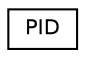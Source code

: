 digraph "Graphical Class Hierarchy"
{
  edge [fontname="Helvetica",fontsize="10",labelfontname="Helvetica",labelfontsize="10"];
  node [fontname="Helvetica",fontsize="10",shape=record];
  rankdir="LR";
  Node1 [label="PID",height=0.2,width=0.4,color="black", fillcolor="white", style="filled",URL="$class_p_i_d.html",tooltip="Classe pour le correcteur Proportionnel Intégrateur Dérivé "];
}
